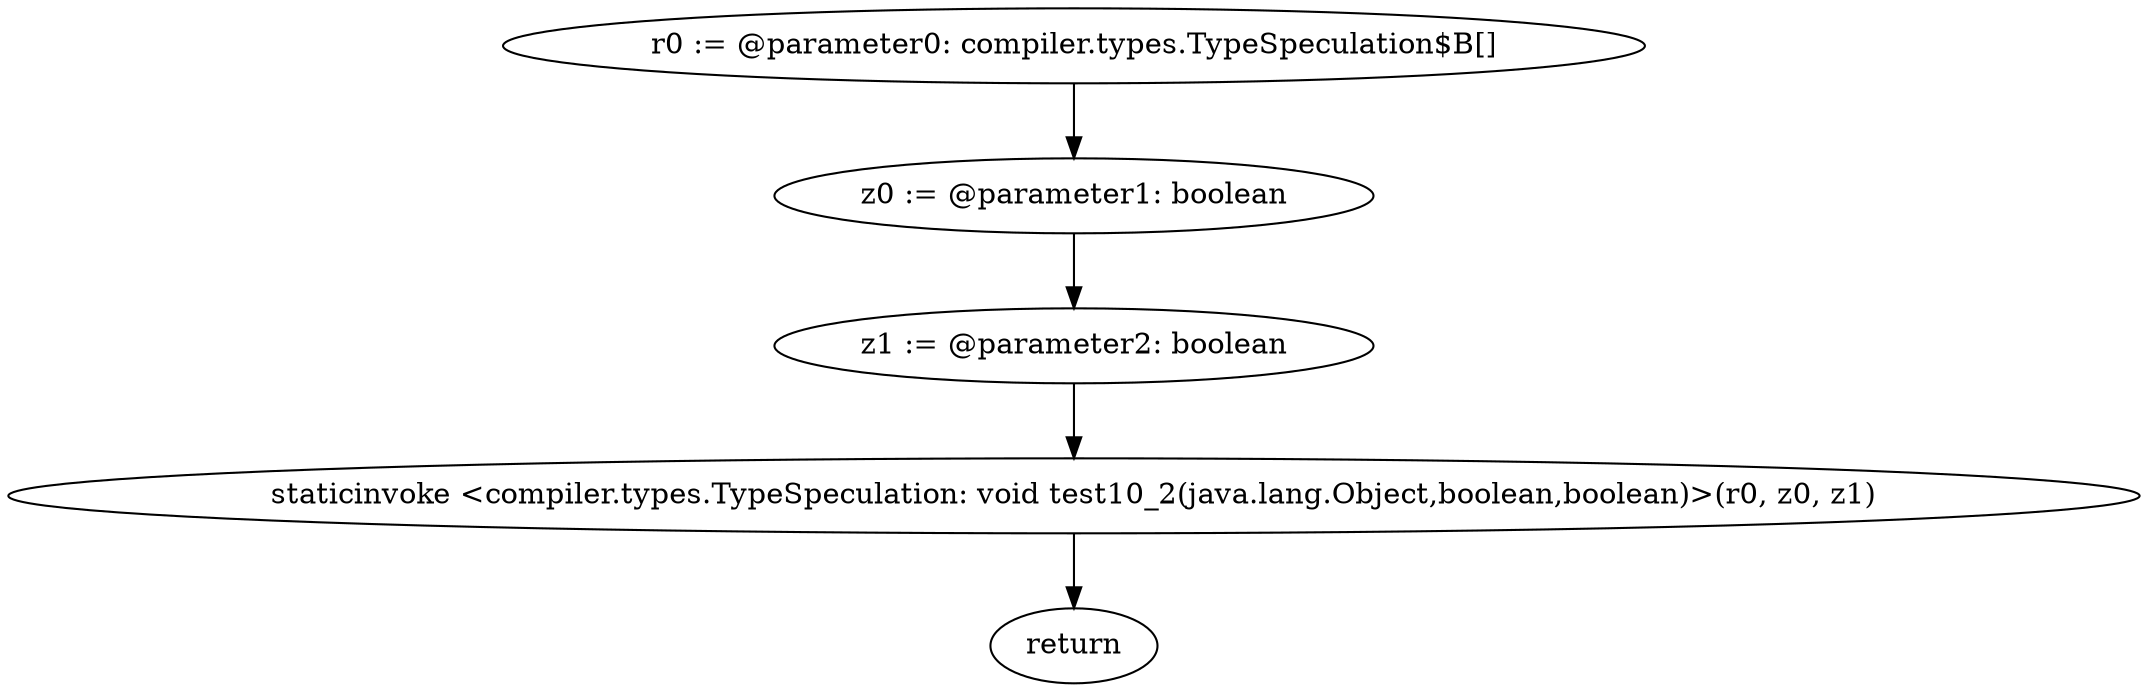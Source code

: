 digraph "unitGraph" {
    "r0 := @parameter0: compiler.types.TypeSpeculation$B[]"
    "z0 := @parameter1: boolean"
    "z1 := @parameter2: boolean"
    "staticinvoke <compiler.types.TypeSpeculation: void test10_2(java.lang.Object,boolean,boolean)>(r0, z0, z1)"
    "return"
    "r0 := @parameter0: compiler.types.TypeSpeculation$B[]"->"z0 := @parameter1: boolean";
    "z0 := @parameter1: boolean"->"z1 := @parameter2: boolean";
    "z1 := @parameter2: boolean"->"staticinvoke <compiler.types.TypeSpeculation: void test10_2(java.lang.Object,boolean,boolean)>(r0, z0, z1)";
    "staticinvoke <compiler.types.TypeSpeculation: void test10_2(java.lang.Object,boolean,boolean)>(r0, z0, z1)"->"return";
}
